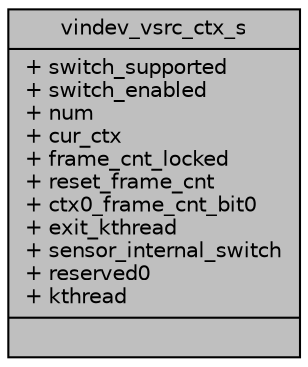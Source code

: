 digraph "vindev_vsrc_ctx_s"
{
 // INTERACTIVE_SVG=YES
 // LATEX_PDF_SIZE
  bgcolor="transparent";
  edge [fontname="Helvetica",fontsize="10",labelfontname="Helvetica",labelfontsize="10"];
  node [fontname="Helvetica",fontsize="10",shape=record];
  Node1 [label="{vindev_vsrc_ctx_s\n|+ switch_supported\l+ switch_enabled\l+ num\l+ cur_ctx\l+ frame_cnt_locked\l+ reset_frame_cnt\l+ ctx0_frame_cnt_bit0\l+ exit_kthread\l+ sensor_internal_switch\l+ reserved0\l+ kthread\l|}",height=0.2,width=0.4,color="black", fillcolor="grey75", style="filled", fontcolor="black",tooltip=" "];
}
